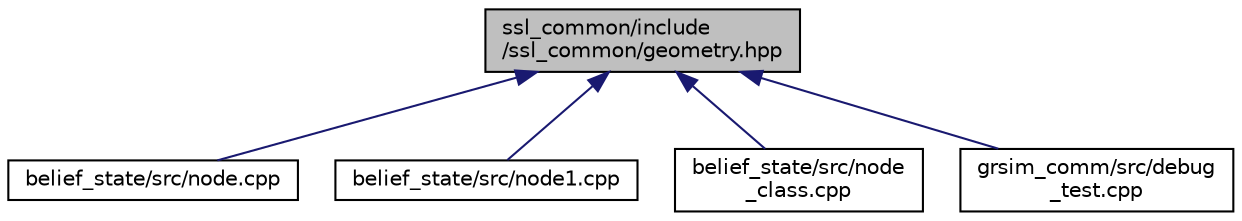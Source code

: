 digraph "ssl_common/include/ssl_common/geometry.hpp"
{
 // INTERACTIVE_SVG=YES
  edge [fontname="Helvetica",fontsize="10",labelfontname="Helvetica",labelfontsize="10"];
  node [fontname="Helvetica",fontsize="10",shape=record];
  Node1 [label="ssl_common/include\l/ssl_common/geometry.hpp",height=0.2,width=0.4,color="black", fillcolor="grey75", style="filled", fontcolor="black"];
  Node1 -> Node2 [dir="back",color="midnightblue",fontsize="10",style="solid",fontname="Helvetica"];
  Node2 [label="belief_state/src/node.cpp",height=0.2,width=0.4,color="black", fillcolor="white", style="filled",URL="$d7/d70/node_8cpp.html"];
  Node1 -> Node3 [dir="back",color="midnightblue",fontsize="10",style="solid",fontname="Helvetica"];
  Node3 [label="belief_state/src/node1.cpp",height=0.2,width=0.4,color="black", fillcolor="white", style="filled",URL="$d0/d83/node1_8cpp.html"];
  Node1 -> Node4 [dir="back",color="midnightblue",fontsize="10",style="solid",fontname="Helvetica"];
  Node4 [label="belief_state/src/node\l_class.cpp",height=0.2,width=0.4,color="black", fillcolor="white", style="filled",URL="$dc/ddd/node__class_8cpp.html"];
  Node1 -> Node5 [dir="back",color="midnightblue",fontsize="10",style="solid",fontname="Helvetica"];
  Node5 [label="grsim_comm/src/debug\l_test.cpp",height=0.2,width=0.4,color="black", fillcolor="white", style="filled",URL="$d5/dc9/debug__test_8cpp.html"];
}

